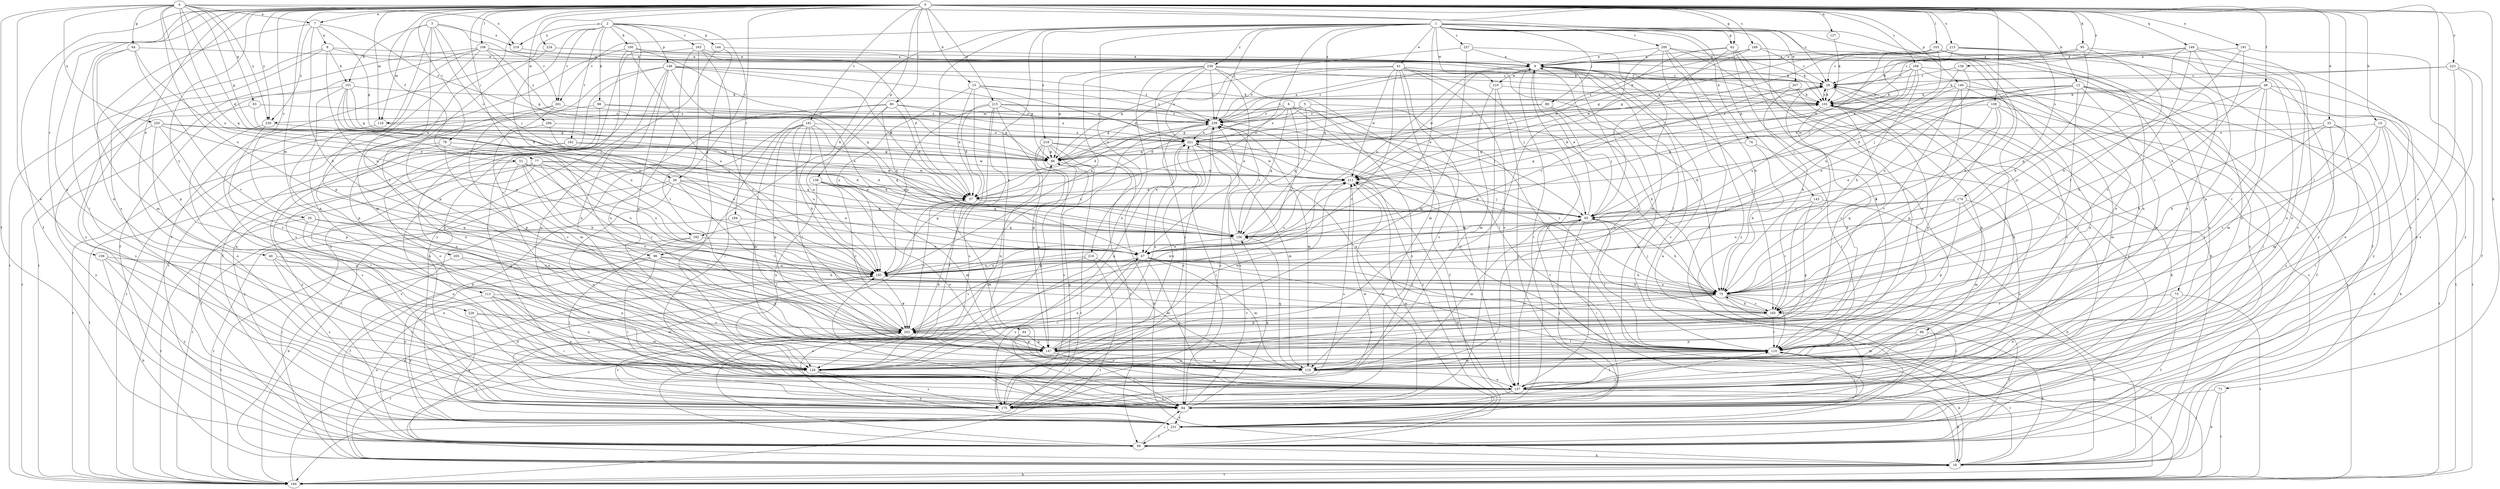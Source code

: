 strict digraph  {
0;
1;
2;
3;
4;
5;
6;
7;
8;
9;
10;
12;
15;
18;
20;
26;
28;
33;
37;
40;
41;
44;
47;
48;
51;
56;
62;
63;
64;
66;
71;
73;
74;
75;
77;
78;
80;
84;
86;
89;
93;
95;
96;
98;
100;
101;
102;
103;
106;
109;
110;
113;
118;
119;
127;
128;
136;
137;
138;
140;
143;
144;
146;
147;
149;
156;
159;
162;
163;
164;
165;
168;
169;
174;
175;
181;
184;
191;
192;
193;
200;
201;
202;
205;
206;
207;
210;
211;
213;
215;
216;
218;
219;
220;
221;
223;
224;
226;
230;
231;
237;
238;
239;
0 -> 7  [label=a];
0 -> 10  [label=b];
0 -> 12  [label=b];
0 -> 15  [label=b];
0 -> 20  [label=c];
0 -> 26  [label=c];
0 -> 33  [label=d];
0 -> 40  [label=e];
0 -> 48  [label=f];
0 -> 51  [label=f];
0 -> 56  [label=f];
0 -> 62  [label=g];
0 -> 71  [label=h];
0 -> 77  [label=i];
0 -> 78  [label=i];
0 -> 80  [label=i];
0 -> 84  [label=i];
0 -> 95  [label=k];
0 -> 103  [label=l];
0 -> 106  [label=l];
0 -> 109  [label=l];
0 -> 110  [label=l];
0 -> 113  [label=m];
0 -> 118  [label=m];
0 -> 127  [label=n];
0 -> 128  [label=n];
0 -> 136  [label=o];
0 -> 137  [label=o];
0 -> 138  [label=p];
0 -> 140  [label=p];
0 -> 149  [label=q];
0 -> 159  [label=r];
0 -> 168  [label=s];
0 -> 169  [label=s];
0 -> 174  [label=s];
0 -> 175  [label=s];
0 -> 181  [label=t];
0 -> 191  [label=u];
0 -> 205  [label=w];
0 -> 206  [label=w];
0 -> 213  [label=x];
0 -> 215  [label=x];
0 -> 223  [label=y];
0 -> 224  [label=y];
0 -> 226  [label=y];
0 -> 230  [label=y];
1 -> 37  [label=d];
1 -> 41  [label=e];
1 -> 44  [label=e];
1 -> 47  [label=e];
1 -> 62  [label=g];
1 -> 73  [label=h];
1 -> 74  [label=h];
1 -> 86  [label=j];
1 -> 89  [label=j];
1 -> 96  [label=k];
1 -> 110  [label=l];
1 -> 137  [label=o];
1 -> 143  [label=p];
1 -> 156  [label=q];
1 -> 192  [label=u];
1 -> 200  [label=v];
1 -> 201  [label=v];
1 -> 207  [label=w];
1 -> 210  [label=w];
1 -> 216  [label=x];
1 -> 218  [label=x];
1 -> 237  [label=z];
1 -> 238  [label=z];
1 -> 239  [label=z];
2 -> 18  [label=b];
2 -> 56  [label=f];
2 -> 96  [label=k];
2 -> 98  [label=k];
2 -> 100  [label=k];
2 -> 144  [label=p];
2 -> 146  [label=p];
2 -> 162  [label=r];
2 -> 163  [label=r];
2 -> 164  [label=r];
2 -> 201  [label=v];
2 -> 219  [label=x];
3 -> 26  [label=c];
3 -> 93  [label=j];
3 -> 101  [label=k];
3 -> 118  [label=m];
3 -> 147  [label=p];
3 -> 201  [label=v];
3 -> 202  [label=v];
3 -> 219  [label=x];
4 -> 7  [label=a];
4 -> 28  [label=c];
4 -> 37  [label=d];
4 -> 56  [label=f];
4 -> 63  [label=g];
4 -> 64  [label=g];
4 -> 66  [label=g];
4 -> 137  [label=o];
4 -> 156  [label=q];
4 -> 192  [label=u];
4 -> 193  [label=u];
4 -> 219  [label=x];
4 -> 220  [label=x];
4 -> 230  [label=y];
5 -> 37  [label=d];
5 -> 110  [label=l];
5 -> 156  [label=q];
5 -> 175  [label=s];
5 -> 230  [label=y];
5 -> 239  [label=z];
6 -> 56  [label=f];
6 -> 66  [label=g];
6 -> 110  [label=l];
6 -> 118  [label=m];
6 -> 156  [label=q];
6 -> 165  [label=r];
6 -> 193  [label=u];
6 -> 221  [label=x];
7 -> 8  [label=a];
7 -> 66  [label=g];
7 -> 75  [label=h];
7 -> 128  [label=n];
7 -> 230  [label=y];
7 -> 239  [label=z];
8 -> 9  [label=a];
8 -> 28  [label=c];
8 -> 101  [label=k];
8 -> 184  [label=t];
8 -> 193  [label=u];
8 -> 231  [label=y];
9 -> 28  [label=c];
9 -> 84  [label=i];
9 -> 110  [label=l];
9 -> 137  [label=o];
9 -> 165  [label=r];
9 -> 175  [label=s];
9 -> 184  [label=t];
9 -> 210  [label=w];
9 -> 211  [label=w];
10 -> 18  [label=b];
10 -> 75  [label=h];
10 -> 119  [label=m];
10 -> 184  [label=t];
10 -> 202  [label=v];
10 -> 221  [label=x];
12 -> 47  [label=e];
12 -> 84  [label=i];
12 -> 102  [label=k];
12 -> 110  [label=l];
12 -> 119  [label=m];
12 -> 184  [label=t];
12 -> 211  [label=w];
12 -> 221  [label=x];
12 -> 231  [label=y];
15 -> 37  [label=d];
15 -> 56  [label=f];
15 -> 102  [label=k];
15 -> 193  [label=u];
15 -> 221  [label=x];
15 -> 239  [label=z];
18 -> 28  [label=c];
18 -> 110  [label=l];
18 -> 184  [label=t];
18 -> 193  [label=u];
18 -> 202  [label=v];
18 -> 211  [label=w];
20 -> 128  [label=n];
20 -> 156  [label=q];
20 -> 165  [label=r];
20 -> 184  [label=t];
26 -> 37  [label=d];
26 -> 47  [label=e];
26 -> 137  [label=o];
26 -> 156  [label=q];
26 -> 175  [label=s];
26 -> 184  [label=t];
26 -> 202  [label=v];
28 -> 102  [label=k];
28 -> 110  [label=l];
28 -> 239  [label=z];
33 -> 18  [label=b];
33 -> 75  [label=h];
33 -> 84  [label=i];
33 -> 110  [label=l];
33 -> 175  [label=s];
33 -> 221  [label=x];
37 -> 93  [label=j];
37 -> 119  [label=m];
37 -> 202  [label=v];
40 -> 84  [label=i];
40 -> 128  [label=n];
40 -> 175  [label=s];
40 -> 193  [label=u];
41 -> 28  [label=c];
41 -> 66  [label=g];
41 -> 75  [label=h];
41 -> 93  [label=j];
41 -> 119  [label=m];
41 -> 137  [label=o];
41 -> 175  [label=s];
41 -> 202  [label=v];
41 -> 211  [label=w];
41 -> 239  [label=z];
44 -> 84  [label=i];
44 -> 137  [label=o];
44 -> 147  [label=p];
47 -> 28  [label=c];
47 -> 75  [label=h];
47 -> 110  [label=l];
47 -> 119  [label=m];
47 -> 128  [label=n];
47 -> 137  [label=o];
47 -> 165  [label=r];
47 -> 175  [label=s];
47 -> 193  [label=u];
48 -> 37  [label=d];
48 -> 75  [label=h];
48 -> 102  [label=k];
48 -> 119  [label=m];
48 -> 137  [label=o];
48 -> 156  [label=q];
48 -> 165  [label=r];
48 -> 184  [label=t];
51 -> 37  [label=d];
51 -> 75  [label=h];
51 -> 128  [label=n];
51 -> 184  [label=t];
51 -> 193  [label=u];
51 -> 202  [label=v];
51 -> 211  [label=w];
56 -> 9  [label=a];
56 -> 18  [label=b];
56 -> 47  [label=e];
56 -> 84  [label=i];
56 -> 102  [label=k];
56 -> 193  [label=u];
56 -> 202  [label=v];
56 -> 239  [label=z];
62 -> 9  [label=a];
62 -> 84  [label=i];
62 -> 93  [label=j];
62 -> 110  [label=l];
62 -> 128  [label=n];
62 -> 211  [label=w];
63 -> 66  [label=g];
63 -> 175  [label=s];
63 -> 239  [label=z];
64 -> 9  [label=a];
64 -> 47  [label=e];
64 -> 119  [label=m];
64 -> 147  [label=p];
64 -> 202  [label=v];
66 -> 28  [label=c];
66 -> 211  [label=w];
71 -> 18  [label=b];
71 -> 84  [label=i];
71 -> 184  [label=t];
73 -> 56  [label=f];
73 -> 137  [label=o];
73 -> 165  [label=r];
73 -> 184  [label=t];
74 -> 66  [label=g];
74 -> 75  [label=h];
74 -> 110  [label=l];
75 -> 18  [label=b];
75 -> 84  [label=i];
75 -> 93  [label=j];
75 -> 110  [label=l];
75 -> 128  [label=n];
75 -> 147  [label=p];
75 -> 165  [label=r];
75 -> 193  [label=u];
75 -> 202  [label=v];
77 -> 37  [label=d];
77 -> 56  [label=f];
77 -> 84  [label=i];
77 -> 165  [label=r];
77 -> 193  [label=u];
77 -> 211  [label=w];
77 -> 231  [label=y];
78 -> 66  [label=g];
78 -> 128  [label=n];
78 -> 156  [label=q];
78 -> 184  [label=t];
78 -> 202  [label=v];
80 -> 18  [label=b];
80 -> 37  [label=d];
80 -> 84  [label=i];
80 -> 156  [label=q];
80 -> 193  [label=u];
80 -> 221  [label=x];
80 -> 239  [label=z];
84 -> 93  [label=j];
84 -> 156  [label=q];
84 -> 193  [label=u];
84 -> 211  [label=w];
84 -> 231  [label=y];
84 -> 239  [label=z];
86 -> 18  [label=b];
86 -> 119  [label=m];
86 -> 147  [label=p];
89 -> 66  [label=g];
89 -> 75  [label=h];
89 -> 93  [label=j];
89 -> 239  [label=z];
93 -> 9  [label=a];
93 -> 75  [label=h];
93 -> 84  [label=i];
93 -> 110  [label=l];
93 -> 119  [label=m];
93 -> 137  [label=o];
93 -> 156  [label=q];
95 -> 9  [label=a];
95 -> 75  [label=h];
95 -> 102  [label=k];
95 -> 165  [label=r];
95 -> 221  [label=x];
95 -> 231  [label=y];
96 -> 56  [label=f];
96 -> 75  [label=h];
96 -> 84  [label=i];
96 -> 147  [label=p];
96 -> 193  [label=u];
96 -> 231  [label=y];
98 -> 66  [label=g];
98 -> 137  [label=o];
98 -> 184  [label=t];
98 -> 239  [label=z];
100 -> 9  [label=a];
100 -> 84  [label=i];
100 -> 102  [label=k];
100 -> 156  [label=q];
100 -> 184  [label=t];
100 -> 193  [label=u];
101 -> 47  [label=e];
101 -> 66  [label=g];
101 -> 93  [label=j];
101 -> 102  [label=k];
101 -> 147  [label=p];
101 -> 184  [label=t];
101 -> 193  [label=u];
102 -> 28  [label=c];
102 -> 110  [label=l];
102 -> 165  [label=r];
102 -> 239  [label=z];
103 -> 9  [label=a];
103 -> 56  [label=f];
103 -> 128  [label=n];
103 -> 137  [label=o];
103 -> 193  [label=u];
103 -> 211  [label=w];
106 -> 9  [label=a];
106 -> 56  [label=f];
106 -> 66  [label=g];
106 -> 102  [label=k];
106 -> 119  [label=m];
106 -> 128  [label=n];
106 -> 184  [label=t];
106 -> 239  [label=z];
109 -> 47  [label=e];
109 -> 56  [label=f];
109 -> 75  [label=h];
109 -> 119  [label=m];
109 -> 147  [label=p];
109 -> 239  [label=z];
110 -> 18  [label=b];
110 -> 84  [label=i];
110 -> 102  [label=k];
110 -> 119  [label=m];
110 -> 128  [label=n];
110 -> 184  [label=t];
110 -> 202  [label=v];
110 -> 221  [label=x];
113 -> 84  [label=i];
113 -> 119  [label=m];
113 -> 128  [label=n];
113 -> 137  [label=o];
113 -> 165  [label=r];
113 -> 231  [label=y];
118 -> 84  [label=i];
118 -> 221  [label=x];
119 -> 102  [label=k];
119 -> 137  [label=o];
119 -> 156  [label=q];
127 -> 102  [label=k];
128 -> 66  [label=g];
128 -> 175  [label=s];
128 -> 221  [label=x];
128 -> 231  [label=y];
136 -> 28  [label=c];
136 -> 93  [label=j];
136 -> 193  [label=u];
137 -> 18  [label=b];
137 -> 28  [label=c];
137 -> 84  [label=i];
137 -> 110  [label=l];
137 -> 175  [label=s];
138 -> 37  [label=d];
138 -> 119  [label=m];
138 -> 128  [label=n];
138 -> 137  [label=o];
138 -> 156  [label=q];
138 -> 202  [label=v];
140 -> 93  [label=j];
140 -> 102  [label=k];
140 -> 128  [label=n];
140 -> 147  [label=p];
140 -> 184  [label=t];
140 -> 202  [label=v];
143 -> 18  [label=b];
143 -> 93  [label=j];
143 -> 147  [label=p];
143 -> 165  [label=r];
144 -> 9  [label=a];
144 -> 137  [label=o];
144 -> 231  [label=y];
146 -> 28  [label=c];
146 -> 37  [label=d];
146 -> 47  [label=e];
146 -> 56  [label=f];
146 -> 66  [label=g];
146 -> 128  [label=n];
146 -> 137  [label=o];
146 -> 147  [label=p];
146 -> 175  [label=s];
146 -> 239  [label=z];
147 -> 28  [label=c];
147 -> 84  [label=i];
147 -> 102  [label=k];
147 -> 119  [label=m];
147 -> 175  [label=s];
147 -> 211  [label=w];
147 -> 221  [label=x];
149 -> 9  [label=a];
149 -> 28  [label=c];
149 -> 137  [label=o];
149 -> 147  [label=p];
149 -> 165  [label=r];
149 -> 175  [label=s];
149 -> 202  [label=v];
156 -> 9  [label=a];
156 -> 47  [label=e];
156 -> 239  [label=z];
159 -> 18  [label=b];
159 -> 84  [label=i];
159 -> 193  [label=u];
159 -> 231  [label=y];
162 -> 66  [label=g];
162 -> 175  [label=s];
162 -> 211  [label=w];
162 -> 231  [label=y];
163 -> 9  [label=a];
163 -> 37  [label=d];
163 -> 110  [label=l];
163 -> 137  [label=o];
163 -> 175  [label=s];
163 -> 202  [label=v];
164 -> 110  [label=l];
164 -> 156  [label=q];
164 -> 184  [label=t];
165 -> 56  [label=f];
165 -> 75  [label=h];
165 -> 110  [label=l];
165 -> 202  [label=v];
165 -> 239  [label=z];
168 -> 28  [label=c];
168 -> 75  [label=h];
168 -> 137  [label=o];
168 -> 156  [label=q];
168 -> 193  [label=u];
168 -> 231  [label=y];
168 -> 239  [label=z];
169 -> 9  [label=a];
169 -> 28  [label=c];
169 -> 66  [label=g];
169 -> 75  [label=h];
169 -> 221  [label=x];
174 -> 93  [label=j];
174 -> 119  [label=m];
174 -> 137  [label=o];
174 -> 147  [label=p];
174 -> 156  [label=q];
174 -> 193  [label=u];
175 -> 28  [label=c];
175 -> 66  [label=g];
175 -> 110  [label=l];
175 -> 202  [label=v];
175 -> 211  [label=w];
175 -> 239  [label=z];
181 -> 47  [label=e];
181 -> 75  [label=h];
181 -> 110  [label=l];
181 -> 119  [label=m];
181 -> 147  [label=p];
181 -> 156  [label=q];
181 -> 184  [label=t];
181 -> 193  [label=u];
181 -> 221  [label=x];
184 -> 18  [label=b];
184 -> 37  [label=d];
184 -> 110  [label=l];
191 -> 9  [label=a];
191 -> 75  [label=h];
191 -> 165  [label=r];
191 -> 231  [label=y];
192 -> 18  [label=b];
192 -> 47  [label=e];
192 -> 84  [label=i];
193 -> 66  [label=g];
193 -> 75  [label=h];
193 -> 175  [label=s];
193 -> 202  [label=v];
193 -> 239  [label=z];
200 -> 9  [label=a];
200 -> 18  [label=b];
200 -> 75  [label=h];
200 -> 84  [label=i];
200 -> 102  [label=k];
200 -> 128  [label=n];
200 -> 231  [label=y];
201 -> 119  [label=m];
201 -> 128  [label=n];
201 -> 147  [label=p];
201 -> 239  [label=z];
202 -> 110  [label=l];
202 -> 147  [label=p];
202 -> 211  [label=w];
205 -> 128  [label=n];
205 -> 184  [label=t];
205 -> 193  [label=u];
206 -> 137  [label=o];
206 -> 193  [label=u];
206 -> 221  [label=x];
207 -> 75  [label=h];
207 -> 102  [label=k];
207 -> 156  [label=q];
207 -> 231  [label=y];
210 -> 84  [label=i];
210 -> 102  [label=k];
210 -> 119  [label=m];
210 -> 231  [label=y];
211 -> 37  [label=d];
211 -> 93  [label=j];
211 -> 102  [label=k];
211 -> 175  [label=s];
211 -> 193  [label=u];
213 -> 9  [label=a];
213 -> 28  [label=c];
213 -> 66  [label=g];
213 -> 93  [label=j];
213 -> 128  [label=n];
213 -> 137  [label=o];
213 -> 211  [label=w];
213 -> 231  [label=y];
215 -> 18  [label=b];
215 -> 37  [label=d];
215 -> 75  [label=h];
215 -> 93  [label=j];
215 -> 147  [label=p];
215 -> 175  [label=s];
215 -> 193  [label=u];
215 -> 239  [label=z];
216 -> 119  [label=m];
216 -> 184  [label=t];
216 -> 193  [label=u];
216 -> 202  [label=v];
218 -> 18  [label=b];
218 -> 56  [label=f];
218 -> 66  [label=g];
218 -> 128  [label=n];
218 -> 147  [label=p];
218 -> 175  [label=s];
218 -> 184  [label=t];
218 -> 211  [label=w];
219 -> 9  [label=a];
220 -> 47  [label=e];
220 -> 137  [label=o];
220 -> 202  [label=v];
220 -> 211  [label=w];
220 -> 221  [label=x];
220 -> 231  [label=y];
221 -> 66  [label=g];
221 -> 84  [label=i];
221 -> 110  [label=l];
221 -> 119  [label=m];
221 -> 128  [label=n];
223 -> 28  [label=c];
223 -> 56  [label=f];
223 -> 102  [label=k];
223 -> 137  [label=o];
223 -> 175  [label=s];
224 -> 9  [label=a];
224 -> 147  [label=p];
226 -> 84  [label=i];
226 -> 119  [label=m];
226 -> 202  [label=v];
226 -> 231  [label=y];
230 -> 93  [label=j];
230 -> 128  [label=n];
230 -> 147  [label=p];
231 -> 9  [label=a];
231 -> 56  [label=f];
231 -> 211  [label=w];
237 -> 9  [label=a];
237 -> 37  [label=d];
237 -> 119  [label=m];
237 -> 128  [label=n];
238 -> 28  [label=c];
238 -> 47  [label=e];
238 -> 66  [label=g];
238 -> 84  [label=i];
238 -> 102  [label=k];
238 -> 128  [label=n];
238 -> 137  [label=o];
238 -> 193  [label=u];
238 -> 221  [label=x];
238 -> 239  [label=z];
239 -> 9  [label=a];
239 -> 37  [label=d];
239 -> 47  [label=e];
239 -> 119  [label=m];
239 -> 175  [label=s];
239 -> 221  [label=x];
}
